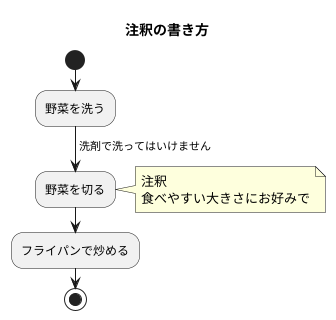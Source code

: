 @startuml 注釈
title 注釈の書き方
start
:野菜を洗う;
-> 洗剤で洗ってはいけません;
:野菜を切る;
note right
注釈
食べやすい大きさにお好みで
end note
:フライパンで炒める;
stop
@enduml